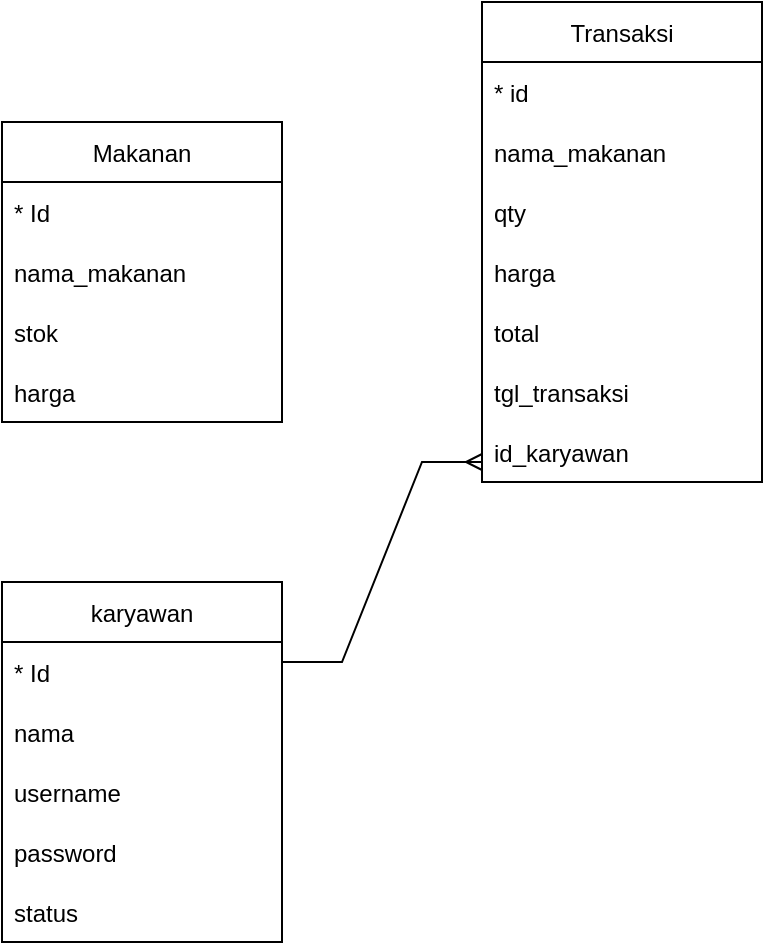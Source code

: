 <mxfile version="20.2.3" type="github" pages="2"><diagram id="G2U7YldQXYHEAsi9ypFf" name="Diagram Database"><mxGraphModel dx="872" dy="489" grid="1" gridSize="10" guides="1" tooltips="1" connect="1" arrows="1" fold="1" page="1" pageScale="1" pageWidth="850" pageHeight="1100" math="0" shadow="0"><root><mxCell id="0"/><mxCell id="1" parent="0"/><mxCell id="8ak7Cpd-C4KtGryPOFgi-5" value="Transaksi" style="swimlane;fontStyle=0;childLayout=stackLayout;horizontal=1;startSize=30;horizontalStack=0;resizeParent=1;resizeParentMax=0;resizeLast=0;collapsible=1;marginBottom=0;" vertex="1" parent="1"><mxGeometry x="500" y="20" width="140" height="240" as="geometry"/></mxCell><mxCell id="8ak7Cpd-C4KtGryPOFgi-6" value="* id" style="text;strokeColor=none;fillColor=none;align=left;verticalAlign=middle;spacingLeft=4;spacingRight=4;overflow=hidden;points=[[0,0.5],[1,0.5]];portConstraint=eastwest;rotatable=0;" vertex="1" parent="8ak7Cpd-C4KtGryPOFgi-5"><mxGeometry y="30" width="140" height="30" as="geometry"/></mxCell><mxCell id="8ak7Cpd-C4KtGryPOFgi-7" value="nama_makanan" style="text;strokeColor=none;fillColor=none;align=left;verticalAlign=middle;spacingLeft=4;spacingRight=4;overflow=hidden;points=[[0,0.5],[1,0.5]];portConstraint=eastwest;rotatable=0;" vertex="1" parent="8ak7Cpd-C4KtGryPOFgi-5"><mxGeometry y="60" width="140" height="30" as="geometry"/></mxCell><mxCell id="8ak7Cpd-C4KtGryPOFgi-8" value="qty" style="text;strokeColor=none;fillColor=none;align=left;verticalAlign=middle;spacingLeft=4;spacingRight=4;overflow=hidden;points=[[0,0.5],[1,0.5]];portConstraint=eastwest;rotatable=0;" vertex="1" parent="8ak7Cpd-C4KtGryPOFgi-5"><mxGeometry y="90" width="140" height="30" as="geometry"/></mxCell><mxCell id="8ak7Cpd-C4KtGryPOFgi-14" value="harga" style="text;strokeColor=none;fillColor=none;align=left;verticalAlign=middle;spacingLeft=4;spacingRight=4;overflow=hidden;points=[[0,0.5],[1,0.5]];portConstraint=eastwest;rotatable=0;" vertex="1" parent="8ak7Cpd-C4KtGryPOFgi-5"><mxGeometry y="120" width="140" height="30" as="geometry"/></mxCell><mxCell id="8ak7Cpd-C4KtGryPOFgi-15" value="total" style="text;strokeColor=none;fillColor=none;align=left;verticalAlign=middle;spacingLeft=4;spacingRight=4;overflow=hidden;points=[[0,0.5],[1,0.5]];portConstraint=eastwest;rotatable=0;" vertex="1" parent="8ak7Cpd-C4KtGryPOFgi-5"><mxGeometry y="150" width="140" height="30" as="geometry"/></mxCell><mxCell id="8ak7Cpd-C4KtGryPOFgi-16" value="tgl_transaksi" style="text;strokeColor=none;fillColor=none;align=left;verticalAlign=middle;spacingLeft=4;spacingRight=4;overflow=hidden;points=[[0,0.5],[1,0.5]];portConstraint=eastwest;rotatable=0;" vertex="1" parent="8ak7Cpd-C4KtGryPOFgi-5"><mxGeometry y="180" width="140" height="30" as="geometry"/></mxCell><mxCell id="TY2RxoRajCOy9tIJZAc8-7" value="id_karyawan" style="text;strokeColor=none;fillColor=none;align=left;verticalAlign=middle;spacingLeft=4;spacingRight=4;overflow=hidden;points=[[0,0.5],[1,0.5]];portConstraint=eastwest;rotatable=0;" vertex="1" parent="8ak7Cpd-C4KtGryPOFgi-5"><mxGeometry y="210" width="140" height="30" as="geometry"/></mxCell><mxCell id="8ak7Cpd-C4KtGryPOFgi-9" value="Makanan" style="swimlane;fontStyle=0;childLayout=stackLayout;horizontal=1;startSize=30;horizontalStack=0;resizeParent=1;resizeParentMax=0;resizeLast=0;collapsible=1;marginBottom=0;" vertex="1" parent="1"><mxGeometry x="260" y="80" width="140" height="150" as="geometry"/></mxCell><mxCell id="8ak7Cpd-C4KtGryPOFgi-10" value="* Id" style="text;strokeColor=none;fillColor=none;align=left;verticalAlign=middle;spacingLeft=4;spacingRight=4;overflow=hidden;points=[[0,0.5],[1,0.5]];portConstraint=eastwest;rotatable=0;" vertex="1" parent="8ak7Cpd-C4KtGryPOFgi-9"><mxGeometry y="30" width="140" height="30" as="geometry"/></mxCell><mxCell id="8ak7Cpd-C4KtGryPOFgi-11" value="nama_makanan" style="text;strokeColor=none;fillColor=none;align=left;verticalAlign=middle;spacingLeft=4;spacingRight=4;overflow=hidden;points=[[0,0.5],[1,0.5]];portConstraint=eastwest;rotatable=0;" vertex="1" parent="8ak7Cpd-C4KtGryPOFgi-9"><mxGeometry y="60" width="140" height="30" as="geometry"/></mxCell><mxCell id="8ak7Cpd-C4KtGryPOFgi-12" value="stok" style="text;strokeColor=none;fillColor=none;align=left;verticalAlign=middle;spacingLeft=4;spacingRight=4;overflow=hidden;points=[[0,0.5],[1,0.5]];portConstraint=eastwest;rotatable=0;" vertex="1" parent="8ak7Cpd-C4KtGryPOFgi-9"><mxGeometry y="90" width="140" height="30" as="geometry"/></mxCell><mxCell id="8ak7Cpd-C4KtGryPOFgi-13" value="harga" style="text;strokeColor=none;fillColor=none;align=left;verticalAlign=middle;spacingLeft=4;spacingRight=4;overflow=hidden;points=[[0,0.5],[1,0.5]];portConstraint=eastwest;rotatable=0;" vertex="1" parent="8ak7Cpd-C4KtGryPOFgi-9"><mxGeometry y="120" width="140" height="30" as="geometry"/></mxCell><mxCell id="TY2RxoRajCOy9tIJZAc8-1" value="karyawan" style="swimlane;fontStyle=0;childLayout=stackLayout;horizontal=1;startSize=30;horizontalStack=0;resizeParent=1;resizeParentMax=0;resizeLast=0;collapsible=1;marginBottom=0;" vertex="1" parent="1"><mxGeometry x="260" y="310" width="140" height="180" as="geometry"/></mxCell><mxCell id="TY2RxoRajCOy9tIJZAc8-2" value="* Id" style="text;strokeColor=none;fillColor=none;align=left;verticalAlign=middle;spacingLeft=4;spacingRight=4;overflow=hidden;points=[[0,0.5],[1,0.5]];portConstraint=eastwest;rotatable=0;" vertex="1" parent="TY2RxoRajCOy9tIJZAc8-1"><mxGeometry y="30" width="140" height="30" as="geometry"/></mxCell><mxCell id="TY2RxoRajCOy9tIJZAc8-3" value="nama" style="text;strokeColor=none;fillColor=none;align=left;verticalAlign=middle;spacingLeft=4;spacingRight=4;overflow=hidden;points=[[0,0.5],[1,0.5]];portConstraint=eastwest;rotatable=0;" vertex="1" parent="TY2RxoRajCOy9tIJZAc8-1"><mxGeometry y="60" width="140" height="30" as="geometry"/></mxCell><mxCell id="TY2RxoRajCOy9tIJZAc8-4" value="username" style="text;strokeColor=none;fillColor=none;align=left;verticalAlign=middle;spacingLeft=4;spacingRight=4;overflow=hidden;points=[[0,0.5],[1,0.5]];portConstraint=eastwest;rotatable=0;" vertex="1" parent="TY2RxoRajCOy9tIJZAc8-1"><mxGeometry y="90" width="140" height="30" as="geometry"/></mxCell><mxCell id="TY2RxoRajCOy9tIJZAc8-5" value="password" style="text;strokeColor=none;fillColor=none;align=left;verticalAlign=middle;spacingLeft=4;spacingRight=4;overflow=hidden;points=[[0,0.5],[1,0.5]];portConstraint=eastwest;rotatable=0;" vertex="1" parent="TY2RxoRajCOy9tIJZAc8-1"><mxGeometry y="120" width="140" height="30" as="geometry"/></mxCell><mxCell id="TY2RxoRajCOy9tIJZAc8-6" value="status" style="text;strokeColor=none;fillColor=none;align=left;verticalAlign=middle;spacingLeft=4;spacingRight=4;overflow=hidden;points=[[0,0.5],[1,0.5]];portConstraint=eastwest;rotatable=0;" vertex="1" parent="TY2RxoRajCOy9tIJZAc8-1"><mxGeometry y="150" width="140" height="30" as="geometry"/></mxCell><mxCell id="TY2RxoRajCOy9tIJZAc8-11" value="" style="edgeStyle=entityRelationEdgeStyle;fontSize=12;html=1;endArrow=ERmany;rounded=0;" edge="1" parent="1"><mxGeometry width="100" height="100" relative="1" as="geometry"><mxPoint x="400" y="350" as="sourcePoint"/><mxPoint x="500" y="250" as="targetPoint"/></mxGeometry></mxCell></root></mxGraphModel></diagram><diagram id="atPHuGum19KWLIPSiI06" name="Use Case"><mxGraphModel dx="872" dy="489" grid="1" gridSize="10" guides="1" tooltips="1" connect="1" arrows="1" fold="1" page="1" pageScale="1" pageWidth="850" pageHeight="1100" math="0" shadow="0"><root><mxCell id="0"/><mxCell id="1" parent="0"/><mxCell id="8oRpuGAGY2F98TlNCFOI-4" value="" style="edgeStyle=orthogonalEdgeStyle;rounded=0;orthogonalLoop=1;jettySize=auto;html=1;" edge="1" parent="1" source="8oRpuGAGY2F98TlNCFOI-1" target="8oRpuGAGY2F98TlNCFOI-3"><mxGeometry relative="1" as="geometry"/></mxCell><mxCell id="8oRpuGAGY2F98TlNCFOI-8" value="" style="edgeStyle=orthogonalEdgeStyle;rounded=0;orthogonalLoop=1;jettySize=auto;html=1;" edge="1" parent="1" source="8oRpuGAGY2F98TlNCFOI-1" target="8oRpuGAGY2F98TlNCFOI-7"><mxGeometry relative="1" as="geometry"/></mxCell><mxCell id="8oRpuGAGY2F98TlNCFOI-10" value="" style="edgeStyle=orthogonalEdgeStyle;rounded=0;orthogonalLoop=1;jettySize=auto;html=1;" edge="1" parent="1" source="8oRpuGAGY2F98TlNCFOI-1" target="8oRpuGAGY2F98TlNCFOI-9"><mxGeometry relative="1" as="geometry"/></mxCell><mxCell id="8oRpuGAGY2F98TlNCFOI-12" value="" style="edgeStyle=orthogonalEdgeStyle;rounded=0;orthogonalLoop=1;jettySize=auto;html=1;" edge="1" parent="1" source="8oRpuGAGY2F98TlNCFOI-1" target="8oRpuGAGY2F98TlNCFOI-11"><mxGeometry relative="1" as="geometry"/></mxCell><mxCell id="8oRpuGAGY2F98TlNCFOI-1" value="Karyawan(Kasir)" style="shape=umlActor;verticalLabelPosition=bottom;verticalAlign=top;html=1;" vertex="1" parent="1"><mxGeometry x="130" y="170" width="30" height="60" as="geometry"/></mxCell><mxCell id="8oRpuGAGY2F98TlNCFOI-3" value="Login" style="ellipse;whiteSpace=wrap;html=1;verticalAlign=top;" vertex="1" parent="1"><mxGeometry x="240" y="345" width="120" height="30" as="geometry"/></mxCell><mxCell id="8oRpuGAGY2F98TlNCFOI-14" value="" style="edgeStyle=orthogonalEdgeStyle;rounded=0;orthogonalLoop=1;jettySize=auto;html=1;" edge="1" parent="1" source="8oRpuGAGY2F98TlNCFOI-5" target="8oRpuGAGY2F98TlNCFOI-13"><mxGeometry relative="1" as="geometry"/></mxCell><mxCell id="8oRpuGAGY2F98TlNCFOI-5" value="Manager" style="shape=umlActor;verticalLabelPosition=bottom;verticalAlign=top;html=1;" vertex="1" parent="1"><mxGeometry x="130" y="330" width="30" height="60" as="geometry"/></mxCell><mxCell id="8oRpuGAGY2F98TlNCFOI-6" value="" style="edgeStyle=orthogonalEdgeStyle;rounded=0;orthogonalLoop=1;jettySize=auto;html=1;exitX=0.5;exitY=0.5;exitDx=0;exitDy=0;exitPerimeter=0;entryX=0;entryY=0.5;entryDx=0;entryDy=0;" edge="1" parent="1" source="8oRpuGAGY2F98TlNCFOI-5" target="8oRpuGAGY2F98TlNCFOI-3"><mxGeometry relative="1" as="geometry"><mxPoint x="170" y="210" as="sourcePoint"/><mxPoint x="230" y="210" as="targetPoint"/><Array as="points"><mxPoint x="230" y="360"/></Array></mxGeometry></mxCell><mxCell id="8oRpuGAGY2F98TlNCFOI-7" value="Transaksi" style="ellipse;whiteSpace=wrap;html=1;verticalAlign=top;" vertex="1" parent="1"><mxGeometry x="330" y="185" width="80" height="30" as="geometry"/></mxCell><mxCell id="8oRpuGAGY2F98TlNCFOI-9" value="Input Makanan" style="ellipse;whiteSpace=wrap;html=1;verticalAlign=top;" vertex="1" parent="1"><mxGeometry x="330" y="140" width="90" height="35" as="geometry"/></mxCell><mxCell id="8oRpuGAGY2F98TlNCFOI-11" value="Laporan" style="ellipse;whiteSpace=wrap;html=1;verticalAlign=top;" vertex="1" parent="1"><mxGeometry x="200" y="90" width="85" height="30" as="geometry"/></mxCell><mxCell id="8oRpuGAGY2F98TlNCFOI-13" value="Laporan" style="ellipse;whiteSpace=wrap;html=1;verticalAlign=top;" vertex="1" parent="1"><mxGeometry x="242.5" y="390" width="107.5" height="30" as="geometry"/></mxCell></root></mxGraphModel></diagram></mxfile>
